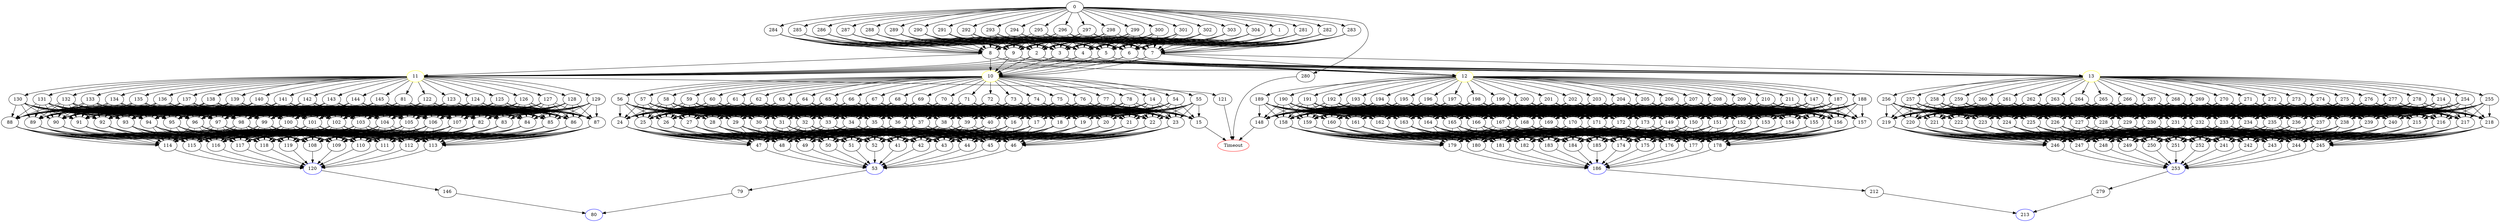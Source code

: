 digraph G {
	0 -> 1;
	0 -> 280;
	0 -> 281;
	0 -> 282;
	0 -> 283;
	0 -> 284;
	0 -> 285;
	0 -> 286;
	0 -> 287;
	0 -> 288;
	0 -> 289;
	0 -> 290;
	0 -> 291;
	0 -> 292;
	0 -> 293;
	0 -> 294;
	0 -> 295;
	0 -> 296;
	0 -> 297;
	0 -> 298;
	0 -> 299;
	0 -> 300;
	0 -> 301;
	0 -> 302;
	0 -> 303;
	0 -> 304;
	1 -> 2;
	1 -> 3;
	1 -> 4;
	1 -> 5;
	1 -> 6;
	1 -> 7;
	1 -> 8;
	1 -> 9;
	2 -> "10";
10 [color=yellow];
	2 -> "11";
11 [color=yellow];
	2 -> "12";
12 [color=yellow];
	2 -> "13";
13 [color=yellow];
	3 -> "10";
10 [color=yellow];
	3 -> "11";
11 [color=yellow];
	3 -> "12";
12 [color=yellow];
	3 -> "13";
13 [color=yellow];
	4 -> "10";
10 [color=yellow];
	4 -> "11";
11 [color=yellow];
	4 -> "12";
12 [color=yellow];
	4 -> "13";
13 [color=yellow];
	5 -> "10";
10 [color=yellow];
	5 -> "11";
11 [color=yellow];
	5 -> "12";
12 [color=yellow];
	5 -> "13";
13 [color=yellow];
	6 -> "10";
10 [color=yellow];
	6 -> "11";
11 [color=yellow];
	6 -> "12";
12 [color=yellow];
	6 -> "13";
13 [color=yellow];
	7 -> "10";
10 [color=yellow];
	7 -> "11";
11 [color=yellow];
	7 -> "12";
12 [color=yellow];
	7 -> "13";
13 [color=yellow];
	8 -> "10";
10 [color=yellow];
	8 -> "11";
11 [color=yellow];
	8 -> "12";
12 [color=yellow];
	8 -> "13";
13 [color=yellow];
	9 -> "10";
10 [color=yellow];
	9 -> "11";
11 [color=yellow];
	9 -> "12";
12 [color=yellow];
	9 -> "13";
13 [color=yellow];
	10 -> 14;
	10 -> 54;
	10 -> 55;
	10 -> 56;
	10 -> 57;
	10 -> 58;
	10 -> 59;
	10 -> 60;
	10 -> 61;
	10 -> 62;
	10 -> 63;
	10 -> 64;
	10 -> 65;
	10 -> 66;
	10 -> 67;
	10 -> 68;
	10 -> 69;
	10 -> 70;
	10 -> 71;
	10 -> 72;
	10 -> 73;
	10 -> 74;
	10 -> 75;
	10 -> 76;
	10 -> 77;
	10 -> 78;
	11 -> 81;
	11 -> 121;
	11 -> 122;
	11 -> 123;
	11 -> 124;
	11 -> 125;
	11 -> 126;
	11 -> 127;
	11 -> 128;
	11 -> 129;
	11 -> 130;
	11 -> 131;
	11 -> 132;
	11 -> 133;
	11 -> 134;
	11 -> 135;
	11 -> 136;
	11 -> 137;
	11 -> 138;
	11 -> 139;
	11 -> 140;
	11 -> 141;
	11 -> 142;
	11 -> 143;
	11 -> 144;
	11 -> 145;
	12 -> 147;
	12 -> 187;
	12 -> 188;
	12 -> 189;
	12 -> 190;
	12 -> 191;
	12 -> 192;
	12 -> 193;
	12 -> 194;
	12 -> 195;
	12 -> 196;
	12 -> 197;
	12 -> 198;
	12 -> 199;
	12 -> 200;
	12 -> 201;
	12 -> 202;
	12 -> 203;
	12 -> 204;
	12 -> 205;
	12 -> 206;
	12 -> 207;
	12 -> 208;
	12 -> 209;
	12 -> 210;
	12 -> 211;
	13 -> 214;
	13 -> 254;
	13 -> 255;
	13 -> 256;
	13 -> 257;
	13 -> 258;
	13 -> 259;
	13 -> 260;
	13 -> 261;
	13 -> 262;
	13 -> 263;
	13 -> 264;
	13 -> 265;
	13 -> 266;
	13 -> 267;
	13 -> 268;
	13 -> 269;
	13 -> 270;
	13 -> 271;
	13 -> 272;
	13 -> 273;
	13 -> 274;
	13 -> 275;
	13 -> 276;
	13 -> 277;
	13 -> 278;
	14 -> 15;
	14 -> 16;
	14 -> 17;
	14 -> 18;
	14 -> 19;
	14 -> 20;
	14 -> 21;
	14 -> 22;
	14 -> 23;
	14 -> 24;
	14 -> 25;
	14 -> 26;
	14 -> 27;
	14 -> 28;
	14 -> 29;
	14 -> 30;
	14 -> 31;
	14 -> 32;
	14 -> 33;
	14 -> 34;
	14 -> 35;
	14 -> 36;
	14 -> 37;
	14 -> 38;
	14 -> 39;
	14 -> 40;
	15 -> "Timeout";
Timeout [color=red];
	16 -> 41;
	16 -> 42;
	16 -> 43;
	16 -> 44;
	16 -> 45;
	16 -> 46;
	16 -> 47;
	16 -> 48;
	16 -> 49;
	16 -> 50;
	16 -> 51;
	16 -> 52;
	17 -> 41;
	17 -> 42;
	17 -> 43;
	17 -> 44;
	17 -> 45;
	17 -> 46;
	17 -> 47;
	17 -> 48;
	17 -> 49;
	17 -> 50;
	17 -> 51;
	17 -> 52;
	18 -> 41;
	18 -> 42;
	18 -> 43;
	18 -> 44;
	18 -> 45;
	18 -> 46;
	18 -> 47;
	18 -> 48;
	18 -> 49;
	18 -> 50;
	18 -> 51;
	18 -> 52;
	19 -> 41;
	19 -> 42;
	19 -> 43;
	19 -> 44;
	19 -> 45;
	19 -> 46;
	19 -> 47;
	19 -> 48;
	19 -> 49;
	19 -> 50;
	19 -> 51;
	19 -> 52;
	20 -> 41;
	20 -> 42;
	20 -> 43;
	20 -> 44;
	20 -> 45;
	20 -> 46;
	20 -> 47;
	20 -> 48;
	20 -> 49;
	20 -> 50;
	20 -> 51;
	20 -> 52;
	21 -> 41;
	21 -> 42;
	21 -> 43;
	21 -> 44;
	21 -> 45;
	21 -> 46;
	21 -> 47;
	21 -> 48;
	21 -> 49;
	21 -> 50;
	21 -> 51;
	21 -> 52;
	22 -> 41;
	22 -> 42;
	22 -> 43;
	22 -> 44;
	22 -> 45;
	22 -> 46;
	22 -> 47;
	22 -> 48;
	22 -> 49;
	22 -> 50;
	22 -> 51;
	22 -> 52;
	23 -> 41;
	23 -> 42;
	23 -> 43;
	23 -> 44;
	23 -> 45;
	23 -> 46;
	23 -> 47;
	23 -> 48;
	23 -> 49;
	23 -> 50;
	23 -> 51;
	23 -> 52;
	24 -> 41;
	24 -> 42;
	24 -> 43;
	24 -> 44;
	24 -> 45;
	24 -> 46;
	24 -> 47;
	24 -> 48;
	24 -> 49;
	24 -> 50;
	24 -> 51;
	24 -> 52;
	25 -> 41;
	25 -> 42;
	25 -> 43;
	25 -> 44;
	25 -> 45;
	25 -> 46;
	25 -> 47;
	25 -> 48;
	25 -> 49;
	25 -> 50;
	25 -> 51;
	25 -> 52;
	26 -> 41;
	26 -> 42;
	26 -> 43;
	26 -> 44;
	26 -> 45;
	26 -> 46;
	26 -> 47;
	26 -> 48;
	26 -> 49;
	26 -> 50;
	26 -> 51;
	26 -> 52;
	27 -> 41;
	27 -> 42;
	27 -> 43;
	27 -> 44;
	27 -> 45;
	27 -> 46;
	27 -> 47;
	27 -> 48;
	27 -> 49;
	27 -> 50;
	27 -> 51;
	27 -> 52;
	28 -> 41;
	28 -> 42;
	28 -> 43;
	28 -> 44;
	28 -> 45;
	28 -> 46;
	28 -> 47;
	28 -> 48;
	28 -> 49;
	28 -> 50;
	28 -> 51;
	28 -> 52;
	29 -> 41;
	29 -> 42;
	29 -> 43;
	29 -> 44;
	29 -> 45;
	29 -> 46;
	29 -> 47;
	29 -> 48;
	29 -> 49;
	29 -> 50;
	29 -> 51;
	29 -> 52;
	30 -> 41;
	30 -> 42;
	30 -> 43;
	30 -> 44;
	30 -> 45;
	30 -> 46;
	30 -> 47;
	30 -> 48;
	30 -> 49;
	30 -> 50;
	30 -> 51;
	30 -> 52;
	31 -> 41;
	31 -> 42;
	31 -> 43;
	31 -> 44;
	31 -> 45;
	31 -> 46;
	31 -> 47;
	31 -> 48;
	31 -> 49;
	31 -> 50;
	31 -> 51;
	31 -> 52;
	32 -> 41;
	32 -> 42;
	32 -> 43;
	32 -> 44;
	32 -> 45;
	32 -> 46;
	32 -> 47;
	32 -> 48;
	32 -> 49;
	32 -> 50;
	32 -> 51;
	32 -> 52;
	33 -> 41;
	33 -> 42;
	33 -> 43;
	33 -> 44;
	33 -> 45;
	33 -> 46;
	33 -> 47;
	33 -> 48;
	33 -> 49;
	33 -> 50;
	33 -> 51;
	33 -> 52;
	34 -> 41;
	34 -> 42;
	34 -> 43;
	34 -> 44;
	34 -> 45;
	34 -> 46;
	34 -> 47;
	34 -> 48;
	34 -> 49;
	34 -> 50;
	34 -> 51;
	34 -> 52;
	35 -> 41;
	35 -> 42;
	35 -> 43;
	35 -> 44;
	35 -> 45;
	35 -> 46;
	35 -> 47;
	35 -> 48;
	35 -> 49;
	35 -> 50;
	35 -> 51;
	35 -> 52;
	36 -> 41;
	36 -> 42;
	36 -> 43;
	36 -> 44;
	36 -> 45;
	36 -> 46;
	36 -> 47;
	36 -> 48;
	36 -> 49;
	36 -> 50;
	36 -> 51;
	36 -> 52;
	37 -> 41;
	37 -> 42;
	37 -> 43;
	37 -> 44;
	37 -> 45;
	37 -> 46;
	37 -> 47;
	37 -> 48;
	37 -> 49;
	37 -> 50;
	37 -> 51;
	37 -> 52;
	38 -> 41;
	38 -> 42;
	38 -> 43;
	38 -> 44;
	38 -> 45;
	38 -> 46;
	38 -> 47;
	38 -> 48;
	38 -> 49;
	38 -> 50;
	38 -> 51;
	38 -> 52;
	39 -> 41;
	39 -> 42;
	39 -> 43;
	39 -> 44;
	39 -> 45;
	39 -> 46;
	39 -> 47;
	39 -> 48;
	39 -> 49;
	39 -> 50;
	39 -> 51;
	39 -> 52;
	40 -> 41;
	40 -> 42;
	40 -> 43;
	40 -> 44;
	40 -> 45;
	40 -> 46;
	40 -> 47;
	40 -> 48;
	40 -> 49;
	40 -> 50;
	40 -> 51;
	40 -> 52;
	41 -> "53";
53 [color=blue];
	42 -> "53";
53 [color=blue];
	43 -> "53";
53 [color=blue];
	44 -> "53";
53 [color=blue];
	45 -> "53";
53 [color=blue];
	46 -> "53";
53 [color=blue];
	47 -> "53";
53 [color=blue];
	48 -> "53";
53 [color=blue];
	49 -> "53";
53 [color=blue];
	50 -> "53";
53 [color=blue];
	51 -> "53";
53 [color=blue];
	52 -> "53";
53 [color=blue];
	53 -> 79;
	54 -> 15;
	54 -> 16;
	54 -> 17;
	54 -> 18;
	54 -> 19;
	54 -> 20;
	54 -> 21;
	54 -> 22;
	54 -> 23;
	54 -> 24;
	54 -> 25;
	54 -> 26;
	54 -> 27;
	54 -> 28;
	54 -> 29;
	54 -> 30;
	54 -> 31;
	54 -> 32;
	54 -> 33;
	54 -> 34;
	54 -> 35;
	54 -> 36;
	54 -> 37;
	54 -> 38;
	54 -> 39;
	54 -> 40;
	55 -> 15;
	55 -> 16;
	55 -> 17;
	55 -> 18;
	55 -> 19;
	55 -> 20;
	55 -> 21;
	55 -> 22;
	55 -> 23;
	55 -> 24;
	55 -> 25;
	55 -> 26;
	55 -> 27;
	55 -> 28;
	55 -> 29;
	55 -> 30;
	55 -> 31;
	55 -> 32;
	55 -> 33;
	55 -> 34;
	55 -> 35;
	55 -> 36;
	55 -> 37;
	55 -> 38;
	55 -> 39;
	55 -> 40;
	56 -> 15;
	56 -> 16;
	56 -> 17;
	56 -> 18;
	56 -> 19;
	56 -> 20;
	56 -> 21;
	56 -> 22;
	56 -> 23;
	56 -> 24;
	56 -> 25;
	56 -> 26;
	56 -> 27;
	56 -> 28;
	56 -> 29;
	56 -> 30;
	56 -> 31;
	56 -> 32;
	56 -> 33;
	56 -> 34;
	56 -> 35;
	56 -> 36;
	56 -> 37;
	56 -> 38;
	56 -> 39;
	56 -> 40;
	57 -> 15;
	57 -> 16;
	57 -> 17;
	57 -> 18;
	57 -> 19;
	57 -> 20;
	57 -> 21;
	57 -> 22;
	57 -> 23;
	57 -> 24;
	57 -> 25;
	57 -> 26;
	57 -> 27;
	57 -> 28;
	57 -> 29;
	57 -> 30;
	57 -> 31;
	57 -> 32;
	57 -> 33;
	57 -> 34;
	57 -> 35;
	57 -> 36;
	57 -> 37;
	57 -> 38;
	57 -> 39;
	57 -> 40;
	58 -> 15;
	58 -> 16;
	58 -> 17;
	58 -> 18;
	58 -> 19;
	58 -> 20;
	58 -> 21;
	58 -> 22;
	58 -> 23;
	58 -> 24;
	58 -> 25;
	58 -> 26;
	58 -> 27;
	58 -> 28;
	58 -> 29;
	58 -> 30;
	58 -> 31;
	58 -> 32;
	58 -> 33;
	58 -> 34;
	58 -> 35;
	58 -> 36;
	58 -> 37;
	58 -> 38;
	58 -> 39;
	58 -> 40;
	59 -> 15;
	59 -> 16;
	59 -> 17;
	59 -> 18;
	59 -> 19;
	59 -> 20;
	59 -> 21;
	59 -> 22;
	59 -> 23;
	59 -> 24;
	59 -> 25;
	59 -> 26;
	59 -> 27;
	59 -> 28;
	59 -> 29;
	59 -> 30;
	59 -> 31;
	59 -> 32;
	59 -> 33;
	59 -> 34;
	59 -> 35;
	59 -> 36;
	59 -> 37;
	59 -> 38;
	59 -> 39;
	59 -> 40;
	60 -> 15;
	60 -> 16;
	60 -> 17;
	60 -> 18;
	60 -> 19;
	60 -> 20;
	60 -> 21;
	60 -> 22;
	60 -> 23;
	60 -> 24;
	60 -> 25;
	60 -> 26;
	60 -> 27;
	60 -> 28;
	60 -> 29;
	60 -> 30;
	60 -> 31;
	60 -> 32;
	60 -> 33;
	60 -> 34;
	60 -> 35;
	60 -> 36;
	60 -> 37;
	60 -> 38;
	60 -> 39;
	60 -> 40;
	61 -> 15;
	61 -> 16;
	61 -> 17;
	61 -> 18;
	61 -> 19;
	61 -> 20;
	61 -> 21;
	61 -> 22;
	61 -> 23;
	61 -> 24;
	61 -> 25;
	61 -> 26;
	61 -> 27;
	61 -> 28;
	61 -> 29;
	61 -> 30;
	61 -> 31;
	61 -> 32;
	61 -> 33;
	61 -> 34;
	61 -> 35;
	61 -> 36;
	61 -> 37;
	61 -> 38;
	61 -> 39;
	61 -> 40;
	62 -> 15;
	62 -> 16;
	62 -> 17;
	62 -> 18;
	62 -> 19;
	62 -> 20;
	62 -> 21;
	62 -> 22;
	62 -> 23;
	62 -> 24;
	62 -> 25;
	62 -> 26;
	62 -> 27;
	62 -> 28;
	62 -> 29;
	62 -> 30;
	62 -> 31;
	62 -> 32;
	62 -> 33;
	62 -> 34;
	62 -> 35;
	62 -> 36;
	62 -> 37;
	62 -> 38;
	62 -> 39;
	62 -> 40;
	63 -> 15;
	63 -> 16;
	63 -> 17;
	63 -> 18;
	63 -> 19;
	63 -> 20;
	63 -> 21;
	63 -> 22;
	63 -> 23;
	63 -> 24;
	63 -> 25;
	63 -> 26;
	63 -> 27;
	63 -> 28;
	63 -> 29;
	63 -> 30;
	63 -> 31;
	63 -> 32;
	63 -> 33;
	63 -> 34;
	63 -> 35;
	63 -> 36;
	63 -> 37;
	63 -> 38;
	63 -> 39;
	63 -> 40;
	64 -> 15;
	64 -> 16;
	64 -> 17;
	64 -> 18;
	64 -> 19;
	64 -> 20;
	64 -> 21;
	64 -> 22;
	64 -> 23;
	64 -> 24;
	64 -> 25;
	64 -> 26;
	64 -> 27;
	64 -> 28;
	64 -> 29;
	64 -> 30;
	64 -> 31;
	64 -> 32;
	64 -> 33;
	64 -> 34;
	64 -> 35;
	64 -> 36;
	64 -> 37;
	64 -> 38;
	64 -> 39;
	64 -> 40;
	65 -> 15;
	65 -> 16;
	65 -> 17;
	65 -> 18;
	65 -> 19;
	65 -> 20;
	65 -> 21;
	65 -> 22;
	65 -> 23;
	65 -> 24;
	65 -> 25;
	65 -> 26;
	65 -> 27;
	65 -> 28;
	65 -> 29;
	65 -> 30;
	65 -> 31;
	65 -> 32;
	65 -> 33;
	65 -> 34;
	65 -> 35;
	65 -> 36;
	65 -> 37;
	65 -> 38;
	65 -> 39;
	65 -> 40;
	66 -> 15;
	66 -> 16;
	66 -> 17;
	66 -> 18;
	66 -> 19;
	66 -> 20;
	66 -> 21;
	66 -> 22;
	66 -> 23;
	66 -> 24;
	66 -> 25;
	66 -> 26;
	66 -> 27;
	66 -> 28;
	66 -> 29;
	66 -> 30;
	66 -> 31;
	66 -> 32;
	66 -> 33;
	66 -> 34;
	66 -> 35;
	66 -> 36;
	66 -> 37;
	66 -> 38;
	66 -> 39;
	66 -> 40;
	67 -> 15;
	67 -> 16;
	67 -> 17;
	67 -> 18;
	67 -> 19;
	67 -> 20;
	67 -> 21;
	67 -> 22;
	67 -> 23;
	67 -> 24;
	67 -> 25;
	67 -> 26;
	67 -> 27;
	67 -> 28;
	67 -> 29;
	67 -> 30;
	67 -> 31;
	67 -> 32;
	67 -> 33;
	67 -> 34;
	67 -> 35;
	67 -> 36;
	67 -> 37;
	67 -> 38;
	67 -> 39;
	67 -> 40;
	68 -> 15;
	68 -> 16;
	68 -> 17;
	68 -> 18;
	68 -> 19;
	68 -> 20;
	68 -> 21;
	68 -> 22;
	68 -> 23;
	68 -> 24;
	68 -> 25;
	68 -> 26;
	68 -> 27;
	68 -> 28;
	68 -> 29;
	68 -> 30;
	68 -> 31;
	68 -> 32;
	68 -> 33;
	68 -> 34;
	68 -> 35;
	68 -> 36;
	68 -> 37;
	68 -> 38;
	68 -> 39;
	68 -> 40;
	69 -> 15;
	69 -> 16;
	69 -> 17;
	69 -> 18;
	69 -> 19;
	69 -> 20;
	69 -> 21;
	69 -> 22;
	69 -> 23;
	69 -> 24;
	69 -> 25;
	69 -> 26;
	69 -> 27;
	69 -> 28;
	69 -> 29;
	69 -> 30;
	69 -> 31;
	69 -> 32;
	69 -> 33;
	69 -> 34;
	69 -> 35;
	69 -> 36;
	69 -> 37;
	69 -> 38;
	69 -> 39;
	69 -> 40;
	70 -> 15;
	70 -> 16;
	70 -> 17;
	70 -> 18;
	70 -> 19;
	70 -> 20;
	70 -> 21;
	70 -> 22;
	70 -> 23;
	70 -> 24;
	70 -> 25;
	70 -> 26;
	70 -> 27;
	70 -> 28;
	70 -> 29;
	70 -> 30;
	70 -> 31;
	70 -> 32;
	70 -> 33;
	70 -> 34;
	70 -> 35;
	70 -> 36;
	70 -> 37;
	70 -> 38;
	70 -> 39;
	70 -> 40;
	71 -> 15;
	71 -> 16;
	71 -> 17;
	71 -> 18;
	71 -> 19;
	71 -> 20;
	71 -> 21;
	71 -> 22;
	71 -> 23;
	71 -> 24;
	71 -> 25;
	71 -> 26;
	71 -> 27;
	71 -> 28;
	71 -> 29;
	71 -> 30;
	71 -> 31;
	71 -> 32;
	71 -> 33;
	71 -> 34;
	71 -> 35;
	71 -> 36;
	71 -> 37;
	71 -> 38;
	71 -> 39;
	71 -> 40;
	72 -> 15;
	72 -> 16;
	72 -> 17;
	72 -> 18;
	72 -> 19;
	72 -> 20;
	72 -> 21;
	72 -> 22;
	72 -> 23;
	72 -> 24;
	72 -> 25;
	72 -> 26;
	72 -> 27;
	72 -> 28;
	72 -> 29;
	72 -> 30;
	72 -> 31;
	72 -> 32;
	72 -> 33;
	72 -> 34;
	72 -> 35;
	72 -> 36;
	72 -> 37;
	72 -> 38;
	72 -> 39;
	72 -> 40;
	73 -> 15;
	73 -> 16;
	73 -> 17;
	73 -> 18;
	73 -> 19;
	73 -> 20;
	73 -> 21;
	73 -> 22;
	73 -> 23;
	73 -> 24;
	73 -> 25;
	73 -> 26;
	73 -> 27;
	73 -> 28;
	73 -> 29;
	73 -> 30;
	73 -> 31;
	73 -> 32;
	73 -> 33;
	73 -> 34;
	73 -> 35;
	73 -> 36;
	73 -> 37;
	73 -> 38;
	73 -> 39;
	73 -> 40;
	74 -> 15;
	74 -> 16;
	74 -> 17;
	74 -> 18;
	74 -> 19;
	74 -> 20;
	74 -> 21;
	74 -> 22;
	74 -> 23;
	74 -> 24;
	74 -> 25;
	74 -> 26;
	74 -> 27;
	74 -> 28;
	74 -> 29;
	74 -> 30;
	74 -> 31;
	74 -> 32;
	74 -> 33;
	74 -> 34;
	74 -> 35;
	74 -> 36;
	74 -> 37;
	74 -> 38;
	74 -> 39;
	74 -> 40;
	75 -> 15;
	75 -> 16;
	75 -> 17;
	75 -> 18;
	75 -> 19;
	75 -> 20;
	75 -> 21;
	75 -> 22;
	75 -> 23;
	75 -> 24;
	75 -> 25;
	75 -> 26;
	75 -> 27;
	75 -> 28;
	75 -> 29;
	75 -> 30;
	75 -> 31;
	75 -> 32;
	75 -> 33;
	75 -> 34;
	75 -> 35;
	75 -> 36;
	75 -> 37;
	75 -> 38;
	75 -> 39;
	75 -> 40;
	76 -> 15;
	76 -> 16;
	76 -> 17;
	76 -> 18;
	76 -> 19;
	76 -> 20;
	76 -> 21;
	76 -> 22;
	76 -> 23;
	76 -> 24;
	76 -> 25;
	76 -> 26;
	76 -> 27;
	76 -> 28;
	76 -> 29;
	76 -> 30;
	76 -> 31;
	76 -> 32;
	76 -> 33;
	76 -> 34;
	76 -> 35;
	76 -> 36;
	76 -> 37;
	76 -> 38;
	76 -> 39;
	76 -> 40;
	77 -> 15;
	77 -> 16;
	77 -> 17;
	77 -> 18;
	77 -> 19;
	77 -> 20;
	77 -> 21;
	77 -> 22;
	77 -> 23;
	77 -> 24;
	77 -> 25;
	77 -> 26;
	77 -> 27;
	77 -> 28;
	77 -> 29;
	77 -> 30;
	77 -> 31;
	77 -> 32;
	77 -> 33;
	77 -> 34;
	77 -> 35;
	77 -> 36;
	77 -> 37;
	77 -> 38;
	77 -> 39;
	77 -> 40;
	78 -> 15;
	78 -> 16;
	78 -> 17;
	78 -> 18;
	78 -> 19;
	78 -> 20;
	78 -> 21;
	78 -> 22;
	78 -> 23;
	78 -> 24;
	78 -> 25;
	78 -> 26;
	78 -> 27;
	78 -> 28;
	78 -> 29;
	78 -> 30;
	78 -> 31;
	78 -> 32;
	78 -> 33;
	78 -> 34;
	78 -> 35;
	78 -> 36;
	78 -> 37;
	78 -> 38;
	78 -> 39;
	78 -> 40;
	79 -> "80";
80 [color=blue];
	81 -> 82;
	81 -> 83;
	81 -> 84;
	81 -> 85;
	81 -> 86;
	81 -> 87;
	81 -> 88;
	81 -> 89;
	81 -> 90;
	81 -> 91;
	81 -> 92;
	81 -> 93;
	81 -> 94;
	81 -> 95;
	81 -> 96;
	81 -> 97;
	81 -> 98;
	81 -> 99;
	81 -> 100;
	81 -> 101;
	81 -> 102;
	81 -> 103;
	81 -> 104;
	81 -> 105;
	81 -> 106;
	81 -> 107;
	82 -> 108;
	82 -> 109;
	82 -> 110;
	82 -> 111;
	82 -> 112;
	82 -> 113;
	82 -> 114;
	82 -> 115;
	82 -> 116;
	82 -> 117;
	82 -> 118;
	82 -> 119;
	83 -> 108;
	83 -> 109;
	83 -> 110;
	83 -> 111;
	83 -> 112;
	83 -> 113;
	83 -> 114;
	83 -> 115;
	83 -> 116;
	83 -> 117;
	83 -> 118;
	83 -> 119;
	84 -> 108;
	84 -> 109;
	84 -> 110;
	84 -> 111;
	84 -> 112;
	84 -> 113;
	84 -> 114;
	84 -> 115;
	84 -> 116;
	84 -> 117;
	84 -> 118;
	84 -> 119;
	85 -> 108;
	85 -> 109;
	85 -> 110;
	85 -> 111;
	85 -> 112;
	85 -> 113;
	85 -> 114;
	85 -> 115;
	85 -> 116;
	85 -> 117;
	85 -> 118;
	85 -> 119;
	86 -> 108;
	86 -> 109;
	86 -> 110;
	86 -> 111;
	86 -> 112;
	86 -> 113;
	86 -> 114;
	86 -> 115;
	86 -> 116;
	86 -> 117;
	86 -> 118;
	86 -> 119;
	87 -> 108;
	87 -> 109;
	87 -> 110;
	87 -> 111;
	87 -> 112;
	87 -> 113;
	87 -> 114;
	87 -> 115;
	87 -> 116;
	87 -> 117;
	87 -> 118;
	87 -> 119;
	88 -> 108;
	88 -> 109;
	88 -> 110;
	88 -> 111;
	88 -> 112;
	88 -> 113;
	88 -> 114;
	88 -> 115;
	88 -> 116;
	88 -> 117;
	88 -> 118;
	88 -> 119;
	89 -> 108;
	89 -> 109;
	89 -> 110;
	89 -> 111;
	89 -> 112;
	89 -> 113;
	89 -> 114;
	89 -> 115;
	89 -> 116;
	89 -> 117;
	89 -> 118;
	89 -> 119;
	90 -> 108;
	90 -> 109;
	90 -> 110;
	90 -> 111;
	90 -> 112;
	90 -> 113;
	90 -> 114;
	90 -> 115;
	90 -> 116;
	90 -> 117;
	90 -> 118;
	90 -> 119;
	91 -> 108;
	91 -> 109;
	91 -> 110;
	91 -> 111;
	91 -> 112;
	91 -> 113;
	91 -> 114;
	91 -> 115;
	91 -> 116;
	91 -> 117;
	91 -> 118;
	91 -> 119;
	92 -> 108;
	92 -> 109;
	92 -> 110;
	92 -> 111;
	92 -> 112;
	92 -> 113;
	92 -> 114;
	92 -> 115;
	92 -> 116;
	92 -> 117;
	92 -> 118;
	92 -> 119;
	93 -> 108;
	93 -> 109;
	93 -> 110;
	93 -> 111;
	93 -> 112;
	93 -> 113;
	93 -> 114;
	93 -> 115;
	93 -> 116;
	93 -> 117;
	93 -> 118;
	93 -> 119;
	94 -> 108;
	94 -> 109;
	94 -> 110;
	94 -> 111;
	94 -> 112;
	94 -> 113;
	94 -> 114;
	94 -> 115;
	94 -> 116;
	94 -> 117;
	94 -> 118;
	94 -> 119;
	95 -> 108;
	95 -> 109;
	95 -> 110;
	95 -> 111;
	95 -> 112;
	95 -> 113;
	95 -> 114;
	95 -> 115;
	95 -> 116;
	95 -> 117;
	95 -> 118;
	95 -> 119;
	96 -> 108;
	96 -> 109;
	96 -> 110;
	96 -> 111;
	96 -> 112;
	96 -> 113;
	96 -> 114;
	96 -> 115;
	96 -> 116;
	96 -> 117;
	96 -> 118;
	96 -> 119;
	97 -> 108;
	97 -> 109;
	97 -> 110;
	97 -> 111;
	97 -> 112;
	97 -> 113;
	97 -> 114;
	97 -> 115;
	97 -> 116;
	97 -> 117;
	97 -> 118;
	97 -> 119;
	98 -> 108;
	98 -> 109;
	98 -> 110;
	98 -> 111;
	98 -> 112;
	98 -> 113;
	98 -> 114;
	98 -> 115;
	98 -> 116;
	98 -> 117;
	98 -> 118;
	98 -> 119;
	99 -> 108;
	99 -> 109;
	99 -> 110;
	99 -> 111;
	99 -> 112;
	99 -> 113;
	99 -> 114;
	99 -> 115;
	99 -> 116;
	99 -> 117;
	99 -> 118;
	99 -> 119;
	100 -> 108;
	100 -> 109;
	100 -> 110;
	100 -> 111;
	100 -> 112;
	100 -> 113;
	100 -> 114;
	100 -> 115;
	100 -> 116;
	100 -> 117;
	100 -> 118;
	100 -> 119;
	101 -> 108;
	101 -> 109;
	101 -> 110;
	101 -> 111;
	101 -> 112;
	101 -> 113;
	101 -> 114;
	101 -> 115;
	101 -> 116;
	101 -> 117;
	101 -> 118;
	101 -> 119;
	102 -> 108;
	102 -> 109;
	102 -> 110;
	102 -> 111;
	102 -> 112;
	102 -> 113;
	102 -> 114;
	102 -> 115;
	102 -> 116;
	102 -> 117;
	102 -> 118;
	102 -> 119;
	103 -> 108;
	103 -> 109;
	103 -> 110;
	103 -> 111;
	103 -> 112;
	103 -> 113;
	103 -> 114;
	103 -> 115;
	103 -> 116;
	103 -> 117;
	103 -> 118;
	103 -> 119;
	104 -> 108;
	104 -> 109;
	104 -> 110;
	104 -> 111;
	104 -> 112;
	104 -> 113;
	104 -> 114;
	104 -> 115;
	104 -> 116;
	104 -> 117;
	104 -> 118;
	104 -> 119;
	105 -> 108;
	105 -> 109;
	105 -> 110;
	105 -> 111;
	105 -> 112;
	105 -> 113;
	105 -> 114;
	105 -> 115;
	105 -> 116;
	105 -> 117;
	105 -> 118;
	105 -> 119;
	106 -> 108;
	106 -> 109;
	106 -> 110;
	106 -> 111;
	106 -> 112;
	106 -> 113;
	106 -> 114;
	106 -> 115;
	106 -> 116;
	106 -> 117;
	106 -> 118;
	106 -> 119;
	107 -> 108;
	107 -> 109;
	107 -> 110;
	107 -> 111;
	107 -> 112;
	107 -> 113;
	107 -> 114;
	107 -> 115;
	107 -> 116;
	107 -> 117;
	107 -> 118;
	107 -> 119;
	108 -> "120";
120 [color=blue];
	109 -> "120";
120 [color=blue];
	110 -> "120";
120 [color=blue];
	111 -> "120";
120 [color=blue];
	112 -> "120";
120 [color=blue];
	113 -> "120";
120 [color=blue];
	114 -> "120";
120 [color=blue];
	115 -> "120";
120 [color=blue];
	116 -> "120";
120 [color=blue];
	117 -> "120";
120 [color=blue];
	118 -> "120";
120 [color=blue];
	119 -> "120";
120 [color=blue];
	120 -> 146;
	121 -> "Timeout";
Timeout [color=red];
	122 -> 82;
	122 -> 83;
	122 -> 84;
	122 -> 85;
	122 -> 86;
	122 -> 87;
	122 -> 88;
	122 -> 89;
	122 -> 90;
	122 -> 91;
	122 -> 92;
	122 -> 93;
	122 -> 94;
	122 -> 95;
	122 -> 96;
	122 -> 97;
	122 -> 98;
	122 -> 99;
	122 -> 100;
	122 -> 101;
	122 -> 102;
	122 -> 103;
	122 -> 104;
	122 -> 105;
	122 -> 106;
	122 -> 107;
	123 -> 82;
	123 -> 83;
	123 -> 84;
	123 -> 85;
	123 -> 86;
	123 -> 87;
	123 -> 88;
	123 -> 89;
	123 -> 90;
	123 -> 91;
	123 -> 92;
	123 -> 93;
	123 -> 94;
	123 -> 95;
	123 -> 96;
	123 -> 97;
	123 -> 98;
	123 -> 99;
	123 -> 100;
	123 -> 101;
	123 -> 102;
	123 -> 103;
	123 -> 104;
	123 -> 105;
	123 -> 106;
	123 -> 107;
	124 -> 82;
	124 -> 83;
	124 -> 84;
	124 -> 85;
	124 -> 86;
	124 -> 87;
	124 -> 88;
	124 -> 89;
	124 -> 90;
	124 -> 91;
	124 -> 92;
	124 -> 93;
	124 -> 94;
	124 -> 95;
	124 -> 96;
	124 -> 97;
	124 -> 98;
	124 -> 99;
	124 -> 100;
	124 -> 101;
	124 -> 102;
	124 -> 103;
	124 -> 104;
	124 -> 105;
	124 -> 106;
	124 -> 107;
	125 -> 82;
	125 -> 83;
	125 -> 84;
	125 -> 85;
	125 -> 86;
	125 -> 87;
	125 -> 88;
	125 -> 89;
	125 -> 90;
	125 -> 91;
	125 -> 92;
	125 -> 93;
	125 -> 94;
	125 -> 95;
	125 -> 96;
	125 -> 97;
	125 -> 98;
	125 -> 99;
	125 -> 100;
	125 -> 101;
	125 -> 102;
	125 -> 103;
	125 -> 104;
	125 -> 105;
	125 -> 106;
	125 -> 107;
	126 -> 82;
	126 -> 83;
	126 -> 84;
	126 -> 85;
	126 -> 86;
	126 -> 87;
	126 -> 88;
	126 -> 89;
	126 -> 90;
	126 -> 91;
	126 -> 92;
	126 -> 93;
	126 -> 94;
	126 -> 95;
	126 -> 96;
	126 -> 97;
	126 -> 98;
	126 -> 99;
	126 -> 100;
	126 -> 101;
	126 -> 102;
	126 -> 103;
	126 -> 104;
	126 -> 105;
	126 -> 106;
	126 -> 107;
	127 -> 82;
	127 -> 83;
	127 -> 84;
	127 -> 85;
	127 -> 86;
	127 -> 87;
	127 -> 88;
	127 -> 89;
	127 -> 90;
	127 -> 91;
	127 -> 92;
	127 -> 93;
	127 -> 94;
	127 -> 95;
	127 -> 96;
	127 -> 97;
	127 -> 98;
	127 -> 99;
	127 -> 100;
	127 -> 101;
	127 -> 102;
	127 -> 103;
	127 -> 104;
	127 -> 105;
	127 -> 106;
	127 -> 107;
	128 -> 82;
	128 -> 83;
	128 -> 84;
	128 -> 85;
	128 -> 86;
	128 -> 87;
	128 -> 88;
	128 -> 89;
	128 -> 90;
	128 -> 91;
	128 -> 92;
	128 -> 93;
	128 -> 94;
	128 -> 95;
	128 -> 96;
	128 -> 97;
	128 -> 98;
	128 -> 99;
	128 -> 100;
	128 -> 101;
	128 -> 102;
	128 -> 103;
	128 -> 104;
	128 -> 105;
	128 -> 106;
	128 -> 107;
	129 -> 82;
	129 -> 83;
	129 -> 84;
	129 -> 85;
	129 -> 86;
	129 -> 87;
	129 -> 88;
	129 -> 89;
	129 -> 90;
	129 -> 91;
	129 -> 92;
	129 -> 93;
	129 -> 94;
	129 -> 95;
	129 -> 96;
	129 -> 97;
	129 -> 98;
	129 -> 99;
	129 -> 100;
	129 -> 101;
	129 -> 102;
	129 -> 103;
	129 -> 104;
	129 -> 105;
	129 -> 106;
	129 -> 107;
	130 -> 82;
	130 -> 83;
	130 -> 84;
	130 -> 85;
	130 -> 86;
	130 -> 87;
	130 -> 88;
	130 -> 89;
	130 -> 90;
	130 -> 91;
	130 -> 92;
	130 -> 93;
	130 -> 94;
	130 -> 95;
	130 -> 96;
	130 -> 97;
	130 -> 98;
	130 -> 99;
	130 -> 100;
	130 -> 101;
	130 -> 102;
	130 -> 103;
	130 -> 104;
	130 -> 105;
	130 -> 106;
	130 -> 107;
	131 -> 82;
	131 -> 83;
	131 -> 84;
	131 -> 85;
	131 -> 86;
	131 -> 87;
	131 -> 88;
	131 -> 89;
	131 -> 90;
	131 -> 91;
	131 -> 92;
	131 -> 93;
	131 -> 94;
	131 -> 95;
	131 -> 96;
	131 -> 97;
	131 -> 98;
	131 -> 99;
	131 -> 100;
	131 -> 101;
	131 -> 102;
	131 -> 103;
	131 -> 104;
	131 -> 105;
	131 -> 106;
	131 -> 107;
	132 -> 82;
	132 -> 83;
	132 -> 84;
	132 -> 85;
	132 -> 86;
	132 -> 87;
	132 -> 88;
	132 -> 89;
	132 -> 90;
	132 -> 91;
	132 -> 92;
	132 -> 93;
	132 -> 94;
	132 -> 95;
	132 -> 96;
	132 -> 97;
	132 -> 98;
	132 -> 99;
	132 -> 100;
	132 -> 101;
	132 -> 102;
	132 -> 103;
	132 -> 104;
	132 -> 105;
	132 -> 106;
	132 -> 107;
	133 -> 82;
	133 -> 83;
	133 -> 84;
	133 -> 85;
	133 -> 86;
	133 -> 87;
	133 -> 88;
	133 -> 89;
	133 -> 90;
	133 -> 91;
	133 -> 92;
	133 -> 93;
	133 -> 94;
	133 -> 95;
	133 -> 96;
	133 -> 97;
	133 -> 98;
	133 -> 99;
	133 -> 100;
	133 -> 101;
	133 -> 102;
	133 -> 103;
	133 -> 104;
	133 -> 105;
	133 -> 106;
	133 -> 107;
	134 -> 82;
	134 -> 83;
	134 -> 84;
	134 -> 85;
	134 -> 86;
	134 -> 87;
	134 -> 88;
	134 -> 89;
	134 -> 90;
	134 -> 91;
	134 -> 92;
	134 -> 93;
	134 -> 94;
	134 -> 95;
	134 -> 96;
	134 -> 97;
	134 -> 98;
	134 -> 99;
	134 -> 100;
	134 -> 101;
	134 -> 102;
	134 -> 103;
	134 -> 104;
	134 -> 105;
	134 -> 106;
	134 -> 107;
	135 -> 82;
	135 -> 83;
	135 -> 84;
	135 -> 85;
	135 -> 86;
	135 -> 87;
	135 -> 88;
	135 -> 89;
	135 -> 90;
	135 -> 91;
	135 -> 92;
	135 -> 93;
	135 -> 94;
	135 -> 95;
	135 -> 96;
	135 -> 97;
	135 -> 98;
	135 -> 99;
	135 -> 100;
	135 -> 101;
	135 -> 102;
	135 -> 103;
	135 -> 104;
	135 -> 105;
	135 -> 106;
	135 -> 107;
	136 -> 82;
	136 -> 83;
	136 -> 84;
	136 -> 85;
	136 -> 86;
	136 -> 87;
	136 -> 88;
	136 -> 89;
	136 -> 90;
	136 -> 91;
	136 -> 92;
	136 -> 93;
	136 -> 94;
	136 -> 95;
	136 -> 96;
	136 -> 97;
	136 -> 98;
	136 -> 99;
	136 -> 100;
	136 -> 101;
	136 -> 102;
	136 -> 103;
	136 -> 104;
	136 -> 105;
	136 -> 106;
	136 -> 107;
	137 -> 82;
	137 -> 83;
	137 -> 84;
	137 -> 85;
	137 -> 86;
	137 -> 87;
	137 -> 88;
	137 -> 89;
	137 -> 90;
	137 -> 91;
	137 -> 92;
	137 -> 93;
	137 -> 94;
	137 -> 95;
	137 -> 96;
	137 -> 97;
	137 -> 98;
	137 -> 99;
	137 -> 100;
	137 -> 101;
	137 -> 102;
	137 -> 103;
	137 -> 104;
	137 -> 105;
	137 -> 106;
	137 -> 107;
	138 -> 82;
	138 -> 83;
	138 -> 84;
	138 -> 85;
	138 -> 86;
	138 -> 87;
	138 -> 88;
	138 -> 89;
	138 -> 90;
	138 -> 91;
	138 -> 92;
	138 -> 93;
	138 -> 94;
	138 -> 95;
	138 -> 96;
	138 -> 97;
	138 -> 98;
	138 -> 99;
	138 -> 100;
	138 -> 101;
	138 -> 102;
	138 -> 103;
	138 -> 104;
	138 -> 105;
	138 -> 106;
	138 -> 107;
	139 -> 82;
	139 -> 83;
	139 -> 84;
	139 -> 85;
	139 -> 86;
	139 -> 87;
	139 -> 88;
	139 -> 89;
	139 -> 90;
	139 -> 91;
	139 -> 92;
	139 -> 93;
	139 -> 94;
	139 -> 95;
	139 -> 96;
	139 -> 97;
	139 -> 98;
	139 -> 99;
	139 -> 100;
	139 -> 101;
	139 -> 102;
	139 -> 103;
	139 -> 104;
	139 -> 105;
	139 -> 106;
	139 -> 107;
	140 -> 82;
	140 -> 83;
	140 -> 84;
	140 -> 85;
	140 -> 86;
	140 -> 87;
	140 -> 88;
	140 -> 89;
	140 -> 90;
	140 -> 91;
	140 -> 92;
	140 -> 93;
	140 -> 94;
	140 -> 95;
	140 -> 96;
	140 -> 97;
	140 -> 98;
	140 -> 99;
	140 -> 100;
	140 -> 101;
	140 -> 102;
	140 -> 103;
	140 -> 104;
	140 -> 105;
	140 -> 106;
	140 -> 107;
	141 -> 82;
	141 -> 83;
	141 -> 84;
	141 -> 85;
	141 -> 86;
	141 -> 87;
	141 -> 88;
	141 -> 89;
	141 -> 90;
	141 -> 91;
	141 -> 92;
	141 -> 93;
	141 -> 94;
	141 -> 95;
	141 -> 96;
	141 -> 97;
	141 -> 98;
	141 -> 99;
	141 -> 100;
	141 -> 101;
	141 -> 102;
	141 -> 103;
	141 -> 104;
	141 -> 105;
	141 -> 106;
	141 -> 107;
	142 -> 82;
	142 -> 83;
	142 -> 84;
	142 -> 85;
	142 -> 86;
	142 -> 87;
	142 -> 88;
	142 -> 89;
	142 -> 90;
	142 -> 91;
	142 -> 92;
	142 -> 93;
	142 -> 94;
	142 -> 95;
	142 -> 96;
	142 -> 97;
	142 -> 98;
	142 -> 99;
	142 -> 100;
	142 -> 101;
	142 -> 102;
	142 -> 103;
	142 -> 104;
	142 -> 105;
	142 -> 106;
	142 -> 107;
	143 -> 82;
	143 -> 83;
	143 -> 84;
	143 -> 85;
	143 -> 86;
	143 -> 87;
	143 -> 88;
	143 -> 89;
	143 -> 90;
	143 -> 91;
	143 -> 92;
	143 -> 93;
	143 -> 94;
	143 -> 95;
	143 -> 96;
	143 -> 97;
	143 -> 98;
	143 -> 99;
	143 -> 100;
	143 -> 101;
	143 -> 102;
	143 -> 103;
	143 -> 104;
	143 -> 105;
	143 -> 106;
	143 -> 107;
	144 -> 82;
	144 -> 83;
	144 -> 84;
	144 -> 85;
	144 -> 86;
	144 -> 87;
	144 -> 88;
	144 -> 89;
	144 -> 90;
	144 -> 91;
	144 -> 92;
	144 -> 93;
	144 -> 94;
	144 -> 95;
	144 -> 96;
	144 -> 97;
	144 -> 98;
	144 -> 99;
	144 -> 100;
	144 -> 101;
	144 -> 102;
	144 -> 103;
	144 -> 104;
	144 -> 105;
	144 -> 106;
	144 -> 107;
	145 -> 82;
	145 -> 83;
	145 -> 84;
	145 -> 85;
	145 -> 86;
	145 -> 87;
	145 -> 88;
	145 -> 89;
	145 -> 90;
	145 -> 91;
	145 -> 92;
	145 -> 93;
	145 -> 94;
	145 -> 95;
	145 -> 96;
	145 -> 97;
	145 -> 98;
	145 -> 99;
	145 -> 100;
	145 -> 101;
	145 -> 102;
	145 -> 103;
	145 -> 104;
	145 -> 105;
	145 -> 106;
	145 -> 107;
	146 -> "80";
80 [color=blue];
	147 -> 148;
	147 -> 149;
	147 -> 150;
	147 -> 151;
	147 -> 152;
	147 -> 153;
	147 -> 154;
	147 -> 155;
	147 -> 156;
	147 -> 157;
	147 -> 158;
	147 -> 159;
	147 -> 160;
	147 -> 161;
	147 -> 162;
	147 -> 163;
	147 -> 164;
	147 -> 165;
	147 -> 166;
	147 -> 167;
	147 -> 168;
	147 -> 169;
	147 -> 170;
	147 -> 171;
	147 -> 172;
	147 -> 173;
	148 -> "Timeout";
Timeout [color=red];
	149 -> 174;
	149 -> 175;
	149 -> 176;
	149 -> 177;
	149 -> 178;
	149 -> 179;
	149 -> 180;
	149 -> 181;
	149 -> 182;
	149 -> 183;
	149 -> 184;
	149 -> 185;
	150 -> 174;
	150 -> 175;
	150 -> 176;
	150 -> 177;
	150 -> 178;
	150 -> 179;
	150 -> 180;
	150 -> 181;
	150 -> 182;
	150 -> 183;
	150 -> 184;
	150 -> 185;
	151 -> 174;
	151 -> 175;
	151 -> 176;
	151 -> 177;
	151 -> 178;
	151 -> 179;
	151 -> 180;
	151 -> 181;
	151 -> 182;
	151 -> 183;
	151 -> 184;
	151 -> 185;
	152 -> 174;
	152 -> 175;
	152 -> 176;
	152 -> 177;
	152 -> 178;
	152 -> 179;
	152 -> 180;
	152 -> 181;
	152 -> 182;
	152 -> 183;
	152 -> 184;
	152 -> 185;
	153 -> 174;
	153 -> 175;
	153 -> 176;
	153 -> 177;
	153 -> 178;
	153 -> 179;
	153 -> 180;
	153 -> 181;
	153 -> 182;
	153 -> 183;
	153 -> 184;
	153 -> 185;
	154 -> 174;
	154 -> 175;
	154 -> 176;
	154 -> 177;
	154 -> 178;
	154 -> 179;
	154 -> 180;
	154 -> 181;
	154 -> 182;
	154 -> 183;
	154 -> 184;
	154 -> 185;
	155 -> 174;
	155 -> 175;
	155 -> 176;
	155 -> 177;
	155 -> 178;
	155 -> 179;
	155 -> 180;
	155 -> 181;
	155 -> 182;
	155 -> 183;
	155 -> 184;
	155 -> 185;
	156 -> 174;
	156 -> 175;
	156 -> 176;
	156 -> 177;
	156 -> 178;
	156 -> 179;
	156 -> 180;
	156 -> 181;
	156 -> 182;
	156 -> 183;
	156 -> 184;
	156 -> 185;
	157 -> 174;
	157 -> 175;
	157 -> 176;
	157 -> 177;
	157 -> 178;
	157 -> 179;
	157 -> 180;
	157 -> 181;
	157 -> 182;
	157 -> 183;
	157 -> 184;
	157 -> 185;
	158 -> 174;
	158 -> 175;
	158 -> 176;
	158 -> 177;
	158 -> 178;
	158 -> 179;
	158 -> 180;
	158 -> 181;
	158 -> 182;
	158 -> 183;
	158 -> 184;
	158 -> 185;
	159 -> 174;
	159 -> 175;
	159 -> 176;
	159 -> 177;
	159 -> 178;
	159 -> 179;
	159 -> 180;
	159 -> 181;
	159 -> 182;
	159 -> 183;
	159 -> 184;
	159 -> 185;
	160 -> 174;
	160 -> 175;
	160 -> 176;
	160 -> 177;
	160 -> 178;
	160 -> 179;
	160 -> 180;
	160 -> 181;
	160 -> 182;
	160 -> 183;
	160 -> 184;
	160 -> 185;
	161 -> 174;
	161 -> 175;
	161 -> 176;
	161 -> 177;
	161 -> 178;
	161 -> 179;
	161 -> 180;
	161 -> 181;
	161 -> 182;
	161 -> 183;
	161 -> 184;
	161 -> 185;
	162 -> 174;
	162 -> 175;
	162 -> 176;
	162 -> 177;
	162 -> 178;
	162 -> 179;
	162 -> 180;
	162 -> 181;
	162 -> 182;
	162 -> 183;
	162 -> 184;
	162 -> 185;
	163 -> 174;
	163 -> 175;
	163 -> 176;
	163 -> 177;
	163 -> 178;
	163 -> 179;
	163 -> 180;
	163 -> 181;
	163 -> 182;
	163 -> 183;
	163 -> 184;
	163 -> 185;
	164 -> 174;
	164 -> 175;
	164 -> 176;
	164 -> 177;
	164 -> 178;
	164 -> 179;
	164 -> 180;
	164 -> 181;
	164 -> 182;
	164 -> 183;
	164 -> 184;
	164 -> 185;
	165 -> 174;
	165 -> 175;
	165 -> 176;
	165 -> 177;
	165 -> 178;
	165 -> 179;
	165 -> 180;
	165 -> 181;
	165 -> 182;
	165 -> 183;
	165 -> 184;
	165 -> 185;
	166 -> 174;
	166 -> 175;
	166 -> 176;
	166 -> 177;
	166 -> 178;
	166 -> 179;
	166 -> 180;
	166 -> 181;
	166 -> 182;
	166 -> 183;
	166 -> 184;
	166 -> 185;
	167 -> 174;
	167 -> 175;
	167 -> 176;
	167 -> 177;
	167 -> 178;
	167 -> 179;
	167 -> 180;
	167 -> 181;
	167 -> 182;
	167 -> 183;
	167 -> 184;
	167 -> 185;
	168 -> 174;
	168 -> 175;
	168 -> 176;
	168 -> 177;
	168 -> 178;
	168 -> 179;
	168 -> 180;
	168 -> 181;
	168 -> 182;
	168 -> 183;
	168 -> 184;
	168 -> 185;
	169 -> 174;
	169 -> 175;
	169 -> 176;
	169 -> 177;
	169 -> 178;
	169 -> 179;
	169 -> 180;
	169 -> 181;
	169 -> 182;
	169 -> 183;
	169 -> 184;
	169 -> 185;
	170 -> 174;
	170 -> 175;
	170 -> 176;
	170 -> 177;
	170 -> 178;
	170 -> 179;
	170 -> 180;
	170 -> 181;
	170 -> 182;
	170 -> 183;
	170 -> 184;
	170 -> 185;
	171 -> 174;
	171 -> 175;
	171 -> 176;
	171 -> 177;
	171 -> 178;
	171 -> 179;
	171 -> 180;
	171 -> 181;
	171 -> 182;
	171 -> 183;
	171 -> 184;
	171 -> 185;
	172 -> 174;
	172 -> 175;
	172 -> 176;
	172 -> 177;
	172 -> 178;
	172 -> 179;
	172 -> 180;
	172 -> 181;
	172 -> 182;
	172 -> 183;
	172 -> 184;
	172 -> 185;
	173 -> 174;
	173 -> 175;
	173 -> 176;
	173 -> 177;
	173 -> 178;
	173 -> 179;
	173 -> 180;
	173 -> 181;
	173 -> 182;
	173 -> 183;
	173 -> 184;
	173 -> 185;
	174 -> "186";
186 [color=blue];
	175 -> "186";
186 [color=blue];
	176 -> "186";
186 [color=blue];
	177 -> "186";
186 [color=blue];
	178 -> "186";
186 [color=blue];
	179 -> "186";
186 [color=blue];
	180 -> "186";
186 [color=blue];
	181 -> "186";
186 [color=blue];
	182 -> "186";
186 [color=blue];
	183 -> "186";
186 [color=blue];
	184 -> "186";
186 [color=blue];
	185 -> "186";
186 [color=blue];
	186 -> 212;
	187 -> 148;
	187 -> 149;
	187 -> 150;
	187 -> 151;
	187 -> 152;
	187 -> 153;
	187 -> 154;
	187 -> 155;
	187 -> 156;
	187 -> 157;
	187 -> 158;
	187 -> 159;
	187 -> 160;
	187 -> 161;
	187 -> 162;
	187 -> 163;
	187 -> 164;
	187 -> 165;
	187 -> 166;
	187 -> 167;
	187 -> 168;
	187 -> 169;
	187 -> 170;
	187 -> 171;
	187 -> 172;
	187 -> 173;
	188 -> 148;
	188 -> 149;
	188 -> 150;
	188 -> 151;
	188 -> 152;
	188 -> 153;
	188 -> 154;
	188 -> 155;
	188 -> 156;
	188 -> 157;
	188 -> 158;
	188 -> 159;
	188 -> 160;
	188 -> 161;
	188 -> 162;
	188 -> 163;
	188 -> 164;
	188 -> 165;
	188 -> 166;
	188 -> 167;
	188 -> 168;
	188 -> 169;
	188 -> 170;
	188 -> 171;
	188 -> 172;
	188 -> 173;
	189 -> 148;
	189 -> 149;
	189 -> 150;
	189 -> 151;
	189 -> 152;
	189 -> 153;
	189 -> 154;
	189 -> 155;
	189 -> 156;
	189 -> 157;
	189 -> 158;
	189 -> 159;
	189 -> 160;
	189 -> 161;
	189 -> 162;
	189 -> 163;
	189 -> 164;
	189 -> 165;
	189 -> 166;
	189 -> 167;
	189 -> 168;
	189 -> 169;
	189 -> 170;
	189 -> 171;
	189 -> 172;
	189 -> 173;
	190 -> 148;
	190 -> 149;
	190 -> 150;
	190 -> 151;
	190 -> 152;
	190 -> 153;
	190 -> 154;
	190 -> 155;
	190 -> 156;
	190 -> 157;
	190 -> 158;
	190 -> 159;
	190 -> 160;
	190 -> 161;
	190 -> 162;
	190 -> 163;
	190 -> 164;
	190 -> 165;
	190 -> 166;
	190 -> 167;
	190 -> 168;
	190 -> 169;
	190 -> 170;
	190 -> 171;
	190 -> 172;
	190 -> 173;
	191 -> 148;
	191 -> 149;
	191 -> 150;
	191 -> 151;
	191 -> 152;
	191 -> 153;
	191 -> 154;
	191 -> 155;
	191 -> 156;
	191 -> 157;
	191 -> 158;
	191 -> 159;
	191 -> 160;
	191 -> 161;
	191 -> 162;
	191 -> 163;
	191 -> 164;
	191 -> 165;
	191 -> 166;
	191 -> 167;
	191 -> 168;
	191 -> 169;
	191 -> 170;
	191 -> 171;
	191 -> 172;
	191 -> 173;
	192 -> 148;
	192 -> 149;
	192 -> 150;
	192 -> 151;
	192 -> 152;
	192 -> 153;
	192 -> 154;
	192 -> 155;
	192 -> 156;
	192 -> 157;
	192 -> 158;
	192 -> 159;
	192 -> 160;
	192 -> 161;
	192 -> 162;
	192 -> 163;
	192 -> 164;
	192 -> 165;
	192 -> 166;
	192 -> 167;
	192 -> 168;
	192 -> 169;
	192 -> 170;
	192 -> 171;
	192 -> 172;
	192 -> 173;
	193 -> 148;
	193 -> 149;
	193 -> 150;
	193 -> 151;
	193 -> 152;
	193 -> 153;
	193 -> 154;
	193 -> 155;
	193 -> 156;
	193 -> 157;
	193 -> 158;
	193 -> 159;
	193 -> 160;
	193 -> 161;
	193 -> 162;
	193 -> 163;
	193 -> 164;
	193 -> 165;
	193 -> 166;
	193 -> 167;
	193 -> 168;
	193 -> 169;
	193 -> 170;
	193 -> 171;
	193 -> 172;
	193 -> 173;
	194 -> 148;
	194 -> 149;
	194 -> 150;
	194 -> 151;
	194 -> 152;
	194 -> 153;
	194 -> 154;
	194 -> 155;
	194 -> 156;
	194 -> 157;
	194 -> 158;
	194 -> 159;
	194 -> 160;
	194 -> 161;
	194 -> 162;
	194 -> 163;
	194 -> 164;
	194 -> 165;
	194 -> 166;
	194 -> 167;
	194 -> 168;
	194 -> 169;
	194 -> 170;
	194 -> 171;
	194 -> 172;
	194 -> 173;
	195 -> 148;
	195 -> 149;
	195 -> 150;
	195 -> 151;
	195 -> 152;
	195 -> 153;
	195 -> 154;
	195 -> 155;
	195 -> 156;
	195 -> 157;
	195 -> 158;
	195 -> 159;
	195 -> 160;
	195 -> 161;
	195 -> 162;
	195 -> 163;
	195 -> 164;
	195 -> 165;
	195 -> 166;
	195 -> 167;
	195 -> 168;
	195 -> 169;
	195 -> 170;
	195 -> 171;
	195 -> 172;
	195 -> 173;
	196 -> 148;
	196 -> 149;
	196 -> 150;
	196 -> 151;
	196 -> 152;
	196 -> 153;
	196 -> 154;
	196 -> 155;
	196 -> 156;
	196 -> 157;
	196 -> 158;
	196 -> 159;
	196 -> 160;
	196 -> 161;
	196 -> 162;
	196 -> 163;
	196 -> 164;
	196 -> 165;
	196 -> 166;
	196 -> 167;
	196 -> 168;
	196 -> 169;
	196 -> 170;
	196 -> 171;
	196 -> 172;
	196 -> 173;
	197 -> 148;
	197 -> 149;
	197 -> 150;
	197 -> 151;
	197 -> 152;
	197 -> 153;
	197 -> 154;
	197 -> 155;
	197 -> 156;
	197 -> 157;
	197 -> 158;
	197 -> 159;
	197 -> 160;
	197 -> 161;
	197 -> 162;
	197 -> 163;
	197 -> 164;
	197 -> 165;
	197 -> 166;
	197 -> 167;
	197 -> 168;
	197 -> 169;
	197 -> 170;
	197 -> 171;
	197 -> 172;
	197 -> 173;
	198 -> 148;
	198 -> 149;
	198 -> 150;
	198 -> 151;
	198 -> 152;
	198 -> 153;
	198 -> 154;
	198 -> 155;
	198 -> 156;
	198 -> 157;
	198 -> 158;
	198 -> 159;
	198 -> 160;
	198 -> 161;
	198 -> 162;
	198 -> 163;
	198 -> 164;
	198 -> 165;
	198 -> 166;
	198 -> 167;
	198 -> 168;
	198 -> 169;
	198 -> 170;
	198 -> 171;
	198 -> 172;
	198 -> 173;
	199 -> 148;
	199 -> 149;
	199 -> 150;
	199 -> 151;
	199 -> 152;
	199 -> 153;
	199 -> 154;
	199 -> 155;
	199 -> 156;
	199 -> 157;
	199 -> 158;
	199 -> 159;
	199 -> 160;
	199 -> 161;
	199 -> 162;
	199 -> 163;
	199 -> 164;
	199 -> 165;
	199 -> 166;
	199 -> 167;
	199 -> 168;
	199 -> 169;
	199 -> 170;
	199 -> 171;
	199 -> 172;
	199 -> 173;
	200 -> 148;
	200 -> 149;
	200 -> 150;
	200 -> 151;
	200 -> 152;
	200 -> 153;
	200 -> 154;
	200 -> 155;
	200 -> 156;
	200 -> 157;
	200 -> 158;
	200 -> 159;
	200 -> 160;
	200 -> 161;
	200 -> 162;
	200 -> 163;
	200 -> 164;
	200 -> 165;
	200 -> 166;
	200 -> 167;
	200 -> 168;
	200 -> 169;
	200 -> 170;
	200 -> 171;
	200 -> 172;
	200 -> 173;
	201 -> 148;
	201 -> 149;
	201 -> 150;
	201 -> 151;
	201 -> 152;
	201 -> 153;
	201 -> 154;
	201 -> 155;
	201 -> 156;
	201 -> 157;
	201 -> 158;
	201 -> 159;
	201 -> 160;
	201 -> 161;
	201 -> 162;
	201 -> 163;
	201 -> 164;
	201 -> 165;
	201 -> 166;
	201 -> 167;
	201 -> 168;
	201 -> 169;
	201 -> 170;
	201 -> 171;
	201 -> 172;
	201 -> 173;
	202 -> 148;
	202 -> 149;
	202 -> 150;
	202 -> 151;
	202 -> 152;
	202 -> 153;
	202 -> 154;
	202 -> 155;
	202 -> 156;
	202 -> 157;
	202 -> 158;
	202 -> 159;
	202 -> 160;
	202 -> 161;
	202 -> 162;
	202 -> 163;
	202 -> 164;
	202 -> 165;
	202 -> 166;
	202 -> 167;
	202 -> 168;
	202 -> 169;
	202 -> 170;
	202 -> 171;
	202 -> 172;
	202 -> 173;
	203 -> 148;
	203 -> 149;
	203 -> 150;
	203 -> 151;
	203 -> 152;
	203 -> 153;
	203 -> 154;
	203 -> 155;
	203 -> 156;
	203 -> 157;
	203 -> 158;
	203 -> 159;
	203 -> 160;
	203 -> 161;
	203 -> 162;
	203 -> 163;
	203 -> 164;
	203 -> 165;
	203 -> 166;
	203 -> 167;
	203 -> 168;
	203 -> 169;
	203 -> 170;
	203 -> 171;
	203 -> 172;
	203 -> 173;
	204 -> 148;
	204 -> 149;
	204 -> 150;
	204 -> 151;
	204 -> 152;
	204 -> 153;
	204 -> 154;
	204 -> 155;
	204 -> 156;
	204 -> 157;
	204 -> 158;
	204 -> 159;
	204 -> 160;
	204 -> 161;
	204 -> 162;
	204 -> 163;
	204 -> 164;
	204 -> 165;
	204 -> 166;
	204 -> 167;
	204 -> 168;
	204 -> 169;
	204 -> 170;
	204 -> 171;
	204 -> 172;
	204 -> 173;
	205 -> 148;
	205 -> 149;
	205 -> 150;
	205 -> 151;
	205 -> 152;
	205 -> 153;
	205 -> 154;
	205 -> 155;
	205 -> 156;
	205 -> 157;
	205 -> 158;
	205 -> 159;
	205 -> 160;
	205 -> 161;
	205 -> 162;
	205 -> 163;
	205 -> 164;
	205 -> 165;
	205 -> 166;
	205 -> 167;
	205 -> 168;
	205 -> 169;
	205 -> 170;
	205 -> 171;
	205 -> 172;
	205 -> 173;
	206 -> 148;
	206 -> 149;
	206 -> 150;
	206 -> 151;
	206 -> 152;
	206 -> 153;
	206 -> 154;
	206 -> 155;
	206 -> 156;
	206 -> 157;
	206 -> 158;
	206 -> 159;
	206 -> 160;
	206 -> 161;
	206 -> 162;
	206 -> 163;
	206 -> 164;
	206 -> 165;
	206 -> 166;
	206 -> 167;
	206 -> 168;
	206 -> 169;
	206 -> 170;
	206 -> 171;
	206 -> 172;
	206 -> 173;
	207 -> 148;
	207 -> 149;
	207 -> 150;
	207 -> 151;
	207 -> 152;
	207 -> 153;
	207 -> 154;
	207 -> 155;
	207 -> 156;
	207 -> 157;
	207 -> 158;
	207 -> 159;
	207 -> 160;
	207 -> 161;
	207 -> 162;
	207 -> 163;
	207 -> 164;
	207 -> 165;
	207 -> 166;
	207 -> 167;
	207 -> 168;
	207 -> 169;
	207 -> 170;
	207 -> 171;
	207 -> 172;
	207 -> 173;
	208 -> 148;
	208 -> 149;
	208 -> 150;
	208 -> 151;
	208 -> 152;
	208 -> 153;
	208 -> 154;
	208 -> 155;
	208 -> 156;
	208 -> 157;
	208 -> 158;
	208 -> 159;
	208 -> 160;
	208 -> 161;
	208 -> 162;
	208 -> 163;
	208 -> 164;
	208 -> 165;
	208 -> 166;
	208 -> 167;
	208 -> 168;
	208 -> 169;
	208 -> 170;
	208 -> 171;
	208 -> 172;
	208 -> 173;
	209 -> 148;
	209 -> 149;
	209 -> 150;
	209 -> 151;
	209 -> 152;
	209 -> 153;
	209 -> 154;
	209 -> 155;
	209 -> 156;
	209 -> 157;
	209 -> 158;
	209 -> 159;
	209 -> 160;
	209 -> 161;
	209 -> 162;
	209 -> 163;
	209 -> 164;
	209 -> 165;
	209 -> 166;
	209 -> 167;
	209 -> 168;
	209 -> 169;
	209 -> 170;
	209 -> 171;
	209 -> 172;
	209 -> 173;
	210 -> 148;
	210 -> 149;
	210 -> 150;
	210 -> 151;
	210 -> 152;
	210 -> 153;
	210 -> 154;
	210 -> 155;
	210 -> 156;
	210 -> 157;
	210 -> 158;
	210 -> 159;
	210 -> 160;
	210 -> 161;
	210 -> 162;
	210 -> 163;
	210 -> 164;
	210 -> 165;
	210 -> 166;
	210 -> 167;
	210 -> 168;
	210 -> 169;
	210 -> 170;
	210 -> 171;
	210 -> 172;
	210 -> 173;
	211 -> 148;
	211 -> 149;
	211 -> 150;
	211 -> 151;
	211 -> 152;
	211 -> 153;
	211 -> 154;
	211 -> 155;
	211 -> 156;
	211 -> 157;
	211 -> 158;
	211 -> 159;
	211 -> 160;
	211 -> 161;
	211 -> 162;
	211 -> 163;
	211 -> 164;
	211 -> 165;
	211 -> 166;
	211 -> 167;
	211 -> 168;
	211 -> 169;
	211 -> 170;
	211 -> 171;
	211 -> 172;
	211 -> 173;
	212 -> "213";
213 [color=blue];
	214 -> 215;
	214 -> 216;
	214 -> 217;
	214 -> 218;
	214 -> 219;
	214 -> 220;
	214 -> 221;
	214 -> 222;
	214 -> 223;
	214 -> 224;
	214 -> 225;
	214 -> 226;
	214 -> 227;
	214 -> 228;
	214 -> 229;
	214 -> 230;
	214 -> 231;
	214 -> 232;
	214 -> 233;
	214 -> 234;
	214 -> 235;
	214 -> 236;
	214 -> 237;
	214 -> 238;
	214 -> 239;
	214 -> 240;
	215 -> 241;
	215 -> 242;
	215 -> 243;
	215 -> 244;
	215 -> 245;
	215 -> 246;
	215 -> 247;
	215 -> 248;
	215 -> 249;
	215 -> 250;
	215 -> 251;
	215 -> 252;
	216 -> 241;
	216 -> 242;
	216 -> 243;
	216 -> 244;
	216 -> 245;
	216 -> 246;
	216 -> 247;
	216 -> 248;
	216 -> 249;
	216 -> 250;
	216 -> 251;
	216 -> 252;
	217 -> 241;
	217 -> 242;
	217 -> 243;
	217 -> 244;
	217 -> 245;
	217 -> 246;
	217 -> 247;
	217 -> 248;
	217 -> 249;
	217 -> 250;
	217 -> 251;
	217 -> 252;
	218 -> 241;
	218 -> 242;
	218 -> 243;
	218 -> 244;
	218 -> 245;
	218 -> 246;
	218 -> 247;
	218 -> 248;
	218 -> 249;
	218 -> 250;
	218 -> 251;
	218 -> 252;
	219 -> 241;
	219 -> 242;
	219 -> 243;
	219 -> 244;
	219 -> 245;
	219 -> 246;
	219 -> 247;
	219 -> 248;
	219 -> 249;
	219 -> 250;
	219 -> 251;
	219 -> 252;
	220 -> 241;
	220 -> 242;
	220 -> 243;
	220 -> 244;
	220 -> 245;
	220 -> 246;
	220 -> 247;
	220 -> 248;
	220 -> 249;
	220 -> 250;
	220 -> 251;
	220 -> 252;
	221 -> 241;
	221 -> 242;
	221 -> 243;
	221 -> 244;
	221 -> 245;
	221 -> 246;
	221 -> 247;
	221 -> 248;
	221 -> 249;
	221 -> 250;
	221 -> 251;
	221 -> 252;
	222 -> 241;
	222 -> 242;
	222 -> 243;
	222 -> 244;
	222 -> 245;
	222 -> 246;
	222 -> 247;
	222 -> 248;
	222 -> 249;
	222 -> 250;
	222 -> 251;
	222 -> 252;
	223 -> 241;
	223 -> 242;
	223 -> 243;
	223 -> 244;
	223 -> 245;
	223 -> 246;
	223 -> 247;
	223 -> 248;
	223 -> 249;
	223 -> 250;
	223 -> 251;
	223 -> 252;
	224 -> 241;
	224 -> 242;
	224 -> 243;
	224 -> 244;
	224 -> 245;
	224 -> 246;
	224 -> 247;
	224 -> 248;
	224 -> 249;
	224 -> 250;
	224 -> 251;
	224 -> 252;
	225 -> 241;
	225 -> 242;
	225 -> 243;
	225 -> 244;
	225 -> 245;
	225 -> 246;
	225 -> 247;
	225 -> 248;
	225 -> 249;
	225 -> 250;
	225 -> 251;
	225 -> 252;
	226 -> 241;
	226 -> 242;
	226 -> 243;
	226 -> 244;
	226 -> 245;
	226 -> 246;
	226 -> 247;
	226 -> 248;
	226 -> 249;
	226 -> 250;
	226 -> 251;
	226 -> 252;
	227 -> 241;
	227 -> 242;
	227 -> 243;
	227 -> 244;
	227 -> 245;
	227 -> 246;
	227 -> 247;
	227 -> 248;
	227 -> 249;
	227 -> 250;
	227 -> 251;
	227 -> 252;
	228 -> 241;
	228 -> 242;
	228 -> 243;
	228 -> 244;
	228 -> 245;
	228 -> 246;
	228 -> 247;
	228 -> 248;
	228 -> 249;
	228 -> 250;
	228 -> 251;
	228 -> 252;
	229 -> 241;
	229 -> 242;
	229 -> 243;
	229 -> 244;
	229 -> 245;
	229 -> 246;
	229 -> 247;
	229 -> 248;
	229 -> 249;
	229 -> 250;
	229 -> 251;
	229 -> 252;
	230 -> 241;
	230 -> 242;
	230 -> 243;
	230 -> 244;
	230 -> 245;
	230 -> 246;
	230 -> 247;
	230 -> 248;
	230 -> 249;
	230 -> 250;
	230 -> 251;
	230 -> 252;
	231 -> 241;
	231 -> 242;
	231 -> 243;
	231 -> 244;
	231 -> 245;
	231 -> 246;
	231 -> 247;
	231 -> 248;
	231 -> 249;
	231 -> 250;
	231 -> 251;
	231 -> 252;
	232 -> 241;
	232 -> 242;
	232 -> 243;
	232 -> 244;
	232 -> 245;
	232 -> 246;
	232 -> 247;
	232 -> 248;
	232 -> 249;
	232 -> 250;
	232 -> 251;
	232 -> 252;
	233 -> 241;
	233 -> 242;
	233 -> 243;
	233 -> 244;
	233 -> 245;
	233 -> 246;
	233 -> 247;
	233 -> 248;
	233 -> 249;
	233 -> 250;
	233 -> 251;
	233 -> 252;
	234 -> 241;
	234 -> 242;
	234 -> 243;
	234 -> 244;
	234 -> 245;
	234 -> 246;
	234 -> 247;
	234 -> 248;
	234 -> 249;
	234 -> 250;
	234 -> 251;
	234 -> 252;
	235 -> 241;
	235 -> 242;
	235 -> 243;
	235 -> 244;
	235 -> 245;
	235 -> 246;
	235 -> 247;
	235 -> 248;
	235 -> 249;
	235 -> 250;
	235 -> 251;
	235 -> 252;
	236 -> 241;
	236 -> 242;
	236 -> 243;
	236 -> 244;
	236 -> 245;
	236 -> 246;
	236 -> 247;
	236 -> 248;
	236 -> 249;
	236 -> 250;
	236 -> 251;
	236 -> 252;
	237 -> 241;
	237 -> 242;
	237 -> 243;
	237 -> 244;
	237 -> 245;
	237 -> 246;
	237 -> 247;
	237 -> 248;
	237 -> 249;
	237 -> 250;
	237 -> 251;
	237 -> 252;
	238 -> 241;
	238 -> 242;
	238 -> 243;
	238 -> 244;
	238 -> 245;
	238 -> 246;
	238 -> 247;
	238 -> 248;
	238 -> 249;
	238 -> 250;
	238 -> 251;
	238 -> 252;
	239 -> 241;
	239 -> 242;
	239 -> 243;
	239 -> 244;
	239 -> 245;
	239 -> 246;
	239 -> 247;
	239 -> 248;
	239 -> 249;
	239 -> 250;
	239 -> 251;
	239 -> 252;
	240 -> 241;
	240 -> 242;
	240 -> 243;
	240 -> 244;
	240 -> 245;
	240 -> 246;
	240 -> 247;
	240 -> 248;
	240 -> 249;
	240 -> 250;
	240 -> 251;
	240 -> 252;
	241 -> "253";
253 [color=blue];
	242 -> "253";
253 [color=blue];
	243 -> "253";
253 [color=blue];
	244 -> "253";
253 [color=blue];
	245 -> "253";
253 [color=blue];
	246 -> "253";
253 [color=blue];
	247 -> "253";
253 [color=blue];
	248 -> "253";
253 [color=blue];
	249 -> "253";
253 [color=blue];
	250 -> "253";
253 [color=blue];
	251 -> "253";
253 [color=blue];
	252 -> "253";
253 [color=blue];
	253 -> 279;
	254 -> 215;
	254 -> 216;
	254 -> 217;
	254 -> 218;
	254 -> 219;
	254 -> 220;
	254 -> 221;
	254 -> 222;
	254 -> 223;
	254 -> 224;
	254 -> 225;
	254 -> 226;
	254 -> 227;
	254 -> 228;
	254 -> 229;
	254 -> 230;
	254 -> 231;
	254 -> 232;
	254 -> 233;
	254 -> 234;
	254 -> 235;
	254 -> 236;
	254 -> 237;
	254 -> 238;
	254 -> 239;
	254 -> 240;
	255 -> 215;
	255 -> 216;
	255 -> 217;
	255 -> 218;
	255 -> 219;
	255 -> 220;
	255 -> 221;
	255 -> 222;
	255 -> 223;
	255 -> 224;
	255 -> 225;
	255 -> 226;
	255 -> 227;
	255 -> 228;
	255 -> 229;
	255 -> 230;
	255 -> 231;
	255 -> 232;
	255 -> 233;
	255 -> 234;
	255 -> 235;
	255 -> 236;
	255 -> 237;
	255 -> 238;
	255 -> 239;
	255 -> 240;
	256 -> 215;
	256 -> 216;
	256 -> 217;
	256 -> 218;
	256 -> 219;
	256 -> 220;
	256 -> 221;
	256 -> 222;
	256 -> 223;
	256 -> 224;
	256 -> 225;
	256 -> 226;
	256 -> 227;
	256 -> 228;
	256 -> 229;
	256 -> 230;
	256 -> 231;
	256 -> 232;
	256 -> 233;
	256 -> 234;
	256 -> 235;
	256 -> 236;
	256 -> 237;
	256 -> 238;
	256 -> 239;
	256 -> 240;
	257 -> 215;
	257 -> 216;
	257 -> 217;
	257 -> 218;
	257 -> 219;
	257 -> 220;
	257 -> 221;
	257 -> 222;
	257 -> 223;
	257 -> 224;
	257 -> 225;
	257 -> 226;
	257 -> 227;
	257 -> 228;
	257 -> 229;
	257 -> 230;
	257 -> 231;
	257 -> 232;
	257 -> 233;
	257 -> 234;
	257 -> 235;
	257 -> 236;
	257 -> 237;
	257 -> 238;
	257 -> 239;
	257 -> 240;
	258 -> 215;
	258 -> 216;
	258 -> 217;
	258 -> 218;
	258 -> 219;
	258 -> 220;
	258 -> 221;
	258 -> 222;
	258 -> 223;
	258 -> 224;
	258 -> 225;
	258 -> 226;
	258 -> 227;
	258 -> 228;
	258 -> 229;
	258 -> 230;
	258 -> 231;
	258 -> 232;
	258 -> 233;
	258 -> 234;
	258 -> 235;
	258 -> 236;
	258 -> 237;
	258 -> 238;
	258 -> 239;
	258 -> 240;
	259 -> 215;
	259 -> 216;
	259 -> 217;
	259 -> 218;
	259 -> 219;
	259 -> 220;
	259 -> 221;
	259 -> 222;
	259 -> 223;
	259 -> 224;
	259 -> 225;
	259 -> 226;
	259 -> 227;
	259 -> 228;
	259 -> 229;
	259 -> 230;
	259 -> 231;
	259 -> 232;
	259 -> 233;
	259 -> 234;
	259 -> 235;
	259 -> 236;
	259 -> 237;
	259 -> 238;
	259 -> 239;
	259 -> 240;
	260 -> 215;
	260 -> 216;
	260 -> 217;
	260 -> 218;
	260 -> 219;
	260 -> 220;
	260 -> 221;
	260 -> 222;
	260 -> 223;
	260 -> 224;
	260 -> 225;
	260 -> 226;
	260 -> 227;
	260 -> 228;
	260 -> 229;
	260 -> 230;
	260 -> 231;
	260 -> 232;
	260 -> 233;
	260 -> 234;
	260 -> 235;
	260 -> 236;
	260 -> 237;
	260 -> 238;
	260 -> 239;
	260 -> 240;
	261 -> 215;
	261 -> 216;
	261 -> 217;
	261 -> 218;
	261 -> 219;
	261 -> 220;
	261 -> 221;
	261 -> 222;
	261 -> 223;
	261 -> 224;
	261 -> 225;
	261 -> 226;
	261 -> 227;
	261 -> 228;
	261 -> 229;
	261 -> 230;
	261 -> 231;
	261 -> 232;
	261 -> 233;
	261 -> 234;
	261 -> 235;
	261 -> 236;
	261 -> 237;
	261 -> 238;
	261 -> 239;
	261 -> 240;
	262 -> 215;
	262 -> 216;
	262 -> 217;
	262 -> 218;
	262 -> 219;
	262 -> 220;
	262 -> 221;
	262 -> 222;
	262 -> 223;
	262 -> 224;
	262 -> 225;
	262 -> 226;
	262 -> 227;
	262 -> 228;
	262 -> 229;
	262 -> 230;
	262 -> 231;
	262 -> 232;
	262 -> 233;
	262 -> 234;
	262 -> 235;
	262 -> 236;
	262 -> 237;
	262 -> 238;
	262 -> 239;
	262 -> 240;
	263 -> 215;
	263 -> 216;
	263 -> 217;
	263 -> 218;
	263 -> 219;
	263 -> 220;
	263 -> 221;
	263 -> 222;
	263 -> 223;
	263 -> 224;
	263 -> 225;
	263 -> 226;
	263 -> 227;
	263 -> 228;
	263 -> 229;
	263 -> 230;
	263 -> 231;
	263 -> 232;
	263 -> 233;
	263 -> 234;
	263 -> 235;
	263 -> 236;
	263 -> 237;
	263 -> 238;
	263 -> 239;
	263 -> 240;
	264 -> 215;
	264 -> 216;
	264 -> 217;
	264 -> 218;
	264 -> 219;
	264 -> 220;
	264 -> 221;
	264 -> 222;
	264 -> 223;
	264 -> 224;
	264 -> 225;
	264 -> 226;
	264 -> 227;
	264 -> 228;
	264 -> 229;
	264 -> 230;
	264 -> 231;
	264 -> 232;
	264 -> 233;
	264 -> 234;
	264 -> 235;
	264 -> 236;
	264 -> 237;
	264 -> 238;
	264 -> 239;
	264 -> 240;
	265 -> 215;
	265 -> 216;
	265 -> 217;
	265 -> 218;
	265 -> 219;
	265 -> 220;
	265 -> 221;
	265 -> 222;
	265 -> 223;
	265 -> 224;
	265 -> 225;
	265 -> 226;
	265 -> 227;
	265 -> 228;
	265 -> 229;
	265 -> 230;
	265 -> 231;
	265 -> 232;
	265 -> 233;
	265 -> 234;
	265 -> 235;
	265 -> 236;
	265 -> 237;
	265 -> 238;
	265 -> 239;
	265 -> 240;
	266 -> 215;
	266 -> 216;
	266 -> 217;
	266 -> 218;
	266 -> 219;
	266 -> 220;
	266 -> 221;
	266 -> 222;
	266 -> 223;
	266 -> 224;
	266 -> 225;
	266 -> 226;
	266 -> 227;
	266 -> 228;
	266 -> 229;
	266 -> 230;
	266 -> 231;
	266 -> 232;
	266 -> 233;
	266 -> 234;
	266 -> 235;
	266 -> 236;
	266 -> 237;
	266 -> 238;
	266 -> 239;
	266 -> 240;
	267 -> 215;
	267 -> 216;
	267 -> 217;
	267 -> 218;
	267 -> 219;
	267 -> 220;
	267 -> 221;
	267 -> 222;
	267 -> 223;
	267 -> 224;
	267 -> 225;
	267 -> 226;
	267 -> 227;
	267 -> 228;
	267 -> 229;
	267 -> 230;
	267 -> 231;
	267 -> 232;
	267 -> 233;
	267 -> 234;
	267 -> 235;
	267 -> 236;
	267 -> 237;
	267 -> 238;
	267 -> 239;
	267 -> 240;
	268 -> 215;
	268 -> 216;
	268 -> 217;
	268 -> 218;
	268 -> 219;
	268 -> 220;
	268 -> 221;
	268 -> 222;
	268 -> 223;
	268 -> 224;
	268 -> 225;
	268 -> 226;
	268 -> 227;
	268 -> 228;
	268 -> 229;
	268 -> 230;
	268 -> 231;
	268 -> 232;
	268 -> 233;
	268 -> 234;
	268 -> 235;
	268 -> 236;
	268 -> 237;
	268 -> 238;
	268 -> 239;
	268 -> 240;
	269 -> 215;
	269 -> 216;
	269 -> 217;
	269 -> 218;
	269 -> 219;
	269 -> 220;
	269 -> 221;
	269 -> 222;
	269 -> 223;
	269 -> 224;
	269 -> 225;
	269 -> 226;
	269 -> 227;
	269 -> 228;
	269 -> 229;
	269 -> 230;
	269 -> 231;
	269 -> 232;
	269 -> 233;
	269 -> 234;
	269 -> 235;
	269 -> 236;
	269 -> 237;
	269 -> 238;
	269 -> 239;
	269 -> 240;
	270 -> 215;
	270 -> 216;
	270 -> 217;
	270 -> 218;
	270 -> 219;
	270 -> 220;
	270 -> 221;
	270 -> 222;
	270 -> 223;
	270 -> 224;
	270 -> 225;
	270 -> 226;
	270 -> 227;
	270 -> 228;
	270 -> 229;
	270 -> 230;
	270 -> 231;
	270 -> 232;
	270 -> 233;
	270 -> 234;
	270 -> 235;
	270 -> 236;
	270 -> 237;
	270 -> 238;
	270 -> 239;
	270 -> 240;
	271 -> 215;
	271 -> 216;
	271 -> 217;
	271 -> 218;
	271 -> 219;
	271 -> 220;
	271 -> 221;
	271 -> 222;
	271 -> 223;
	271 -> 224;
	271 -> 225;
	271 -> 226;
	271 -> 227;
	271 -> 228;
	271 -> 229;
	271 -> 230;
	271 -> 231;
	271 -> 232;
	271 -> 233;
	271 -> 234;
	271 -> 235;
	271 -> 236;
	271 -> 237;
	271 -> 238;
	271 -> 239;
	271 -> 240;
	272 -> 215;
	272 -> 216;
	272 -> 217;
	272 -> 218;
	272 -> 219;
	272 -> 220;
	272 -> 221;
	272 -> 222;
	272 -> 223;
	272 -> 224;
	272 -> 225;
	272 -> 226;
	272 -> 227;
	272 -> 228;
	272 -> 229;
	272 -> 230;
	272 -> 231;
	272 -> 232;
	272 -> 233;
	272 -> 234;
	272 -> 235;
	272 -> 236;
	272 -> 237;
	272 -> 238;
	272 -> 239;
	272 -> 240;
	273 -> 215;
	273 -> 216;
	273 -> 217;
	273 -> 218;
	273 -> 219;
	273 -> 220;
	273 -> 221;
	273 -> 222;
	273 -> 223;
	273 -> 224;
	273 -> 225;
	273 -> 226;
	273 -> 227;
	273 -> 228;
	273 -> 229;
	273 -> 230;
	273 -> 231;
	273 -> 232;
	273 -> 233;
	273 -> 234;
	273 -> 235;
	273 -> 236;
	273 -> 237;
	273 -> 238;
	273 -> 239;
	273 -> 240;
	274 -> 215;
	274 -> 216;
	274 -> 217;
	274 -> 218;
	274 -> 219;
	274 -> 220;
	274 -> 221;
	274 -> 222;
	274 -> 223;
	274 -> 224;
	274 -> 225;
	274 -> 226;
	274 -> 227;
	274 -> 228;
	274 -> 229;
	274 -> 230;
	274 -> 231;
	274 -> 232;
	274 -> 233;
	274 -> 234;
	274 -> 235;
	274 -> 236;
	274 -> 237;
	274 -> 238;
	274 -> 239;
	274 -> 240;
	275 -> 215;
	275 -> 216;
	275 -> 217;
	275 -> 218;
	275 -> 219;
	275 -> 220;
	275 -> 221;
	275 -> 222;
	275 -> 223;
	275 -> 224;
	275 -> 225;
	275 -> 226;
	275 -> 227;
	275 -> 228;
	275 -> 229;
	275 -> 230;
	275 -> 231;
	275 -> 232;
	275 -> 233;
	275 -> 234;
	275 -> 235;
	275 -> 236;
	275 -> 237;
	275 -> 238;
	275 -> 239;
	275 -> 240;
	276 -> 215;
	276 -> 216;
	276 -> 217;
	276 -> 218;
	276 -> 219;
	276 -> 220;
	276 -> 221;
	276 -> 222;
	276 -> 223;
	276 -> 224;
	276 -> 225;
	276 -> 226;
	276 -> 227;
	276 -> 228;
	276 -> 229;
	276 -> 230;
	276 -> 231;
	276 -> 232;
	276 -> 233;
	276 -> 234;
	276 -> 235;
	276 -> 236;
	276 -> 237;
	276 -> 238;
	276 -> 239;
	276 -> 240;
	277 -> 215;
	277 -> 216;
	277 -> 217;
	277 -> 218;
	277 -> 219;
	277 -> 220;
	277 -> 221;
	277 -> 222;
	277 -> 223;
	277 -> 224;
	277 -> 225;
	277 -> 226;
	277 -> 227;
	277 -> 228;
	277 -> 229;
	277 -> 230;
	277 -> 231;
	277 -> 232;
	277 -> 233;
	277 -> 234;
	277 -> 235;
	277 -> 236;
	277 -> 237;
	277 -> 238;
	277 -> 239;
	277 -> 240;
	278 -> 215;
	278 -> 216;
	278 -> 217;
	278 -> 218;
	278 -> 219;
	278 -> 220;
	278 -> 221;
	278 -> 222;
	278 -> 223;
	278 -> 224;
	278 -> 225;
	278 -> 226;
	278 -> 227;
	278 -> 228;
	278 -> 229;
	278 -> 230;
	278 -> 231;
	278 -> 232;
	278 -> 233;
	278 -> 234;
	278 -> 235;
	278 -> 236;
	278 -> 237;
	278 -> 238;
	278 -> 239;
	278 -> 240;
	279 -> "213";
213 [color=blue];
	280 -> "Timeout";
Timeout [color=red];
	281 -> 2;
	281 -> 3;
	281 -> 4;
	281 -> 5;
	281 -> 6;
	281 -> 7;
	281 -> 8;
	281 -> 9;
	282 -> 2;
	282 -> 3;
	282 -> 4;
	282 -> 5;
	282 -> 6;
	282 -> 7;
	282 -> 8;
	282 -> 9;
	283 -> 2;
	283 -> 3;
	283 -> 4;
	283 -> 5;
	283 -> 6;
	283 -> 7;
	283 -> 8;
	283 -> 9;
	284 -> 2;
	284 -> 3;
	284 -> 4;
	284 -> 5;
	284 -> 6;
	284 -> 7;
	284 -> 8;
	284 -> 9;
	285 -> 2;
	285 -> 3;
	285 -> 4;
	285 -> 5;
	285 -> 6;
	285 -> 7;
	285 -> 8;
	285 -> 9;
	286 -> 2;
	286 -> 3;
	286 -> 4;
	286 -> 5;
	286 -> 6;
	286 -> 7;
	286 -> 8;
	286 -> 9;
	287 -> 2;
	287 -> 3;
	287 -> 4;
	287 -> 5;
	287 -> 6;
	287 -> 7;
	287 -> 8;
	287 -> 9;
	288 -> 2;
	288 -> 3;
	288 -> 4;
	288 -> 5;
	288 -> 6;
	288 -> 7;
	288 -> 8;
	288 -> 9;
	289 -> 2;
	289 -> 3;
	289 -> 4;
	289 -> 5;
	289 -> 6;
	289 -> 7;
	289 -> 8;
	289 -> 9;
	290 -> 2;
	290 -> 3;
	290 -> 4;
	290 -> 5;
	290 -> 6;
	290 -> 7;
	290 -> 8;
	290 -> 9;
	291 -> 2;
	291 -> 3;
	291 -> 4;
	291 -> 5;
	291 -> 6;
	291 -> 7;
	291 -> 8;
	291 -> 9;
	292 -> 2;
	292 -> 3;
	292 -> 4;
	292 -> 5;
	292 -> 6;
	292 -> 7;
	292 -> 8;
	292 -> 9;
	293 -> 2;
	293 -> 3;
	293 -> 4;
	293 -> 5;
	293 -> 6;
	293 -> 7;
	293 -> 8;
	293 -> 9;
	294 -> 2;
	294 -> 3;
	294 -> 4;
	294 -> 5;
	294 -> 6;
	294 -> 7;
	294 -> 8;
	294 -> 9;
	295 -> 2;
	295 -> 3;
	295 -> 4;
	295 -> 5;
	295 -> 6;
	295 -> 7;
	295 -> 8;
	295 -> 9;
	296 -> 2;
	296 -> 3;
	296 -> 4;
	296 -> 5;
	296 -> 6;
	296 -> 7;
	296 -> 8;
	296 -> 9;
	297 -> 2;
	297 -> 3;
	297 -> 4;
	297 -> 5;
	297 -> 6;
	297 -> 7;
	297 -> 8;
	297 -> 9;
	298 -> 2;
	298 -> 3;
	298 -> 4;
	298 -> 5;
	298 -> 6;
	298 -> 7;
	298 -> 8;
	298 -> 9;
	299 -> 2;
	299 -> 3;
	299 -> 4;
	299 -> 5;
	299 -> 6;
	299 -> 7;
	299 -> 8;
	299 -> 9;
	300 -> 2;
	300 -> 3;
	300 -> 4;
	300 -> 5;
	300 -> 6;
	300 -> 7;
	300 -> 8;
	300 -> 9;
	301 -> 2;
	301 -> 3;
	301 -> 4;
	301 -> 5;
	301 -> 6;
	301 -> 7;
	301 -> 8;
	301 -> 9;
	302 -> 2;
	302 -> 3;
	302 -> 4;
	302 -> 5;
	302 -> 6;
	302 -> 7;
	302 -> 8;
	302 -> 9;
	303 -> 2;
	303 -> 3;
	303 -> 4;
	303 -> 5;
	303 -> 6;
	303 -> 7;
	303 -> 8;
	303 -> 9;
	304 -> 2;
	304 -> 3;
	304 -> 4;
	304 -> 5;
	304 -> 6;
	304 -> 7;
	304 -> 8;
	304 -> 9;
}
